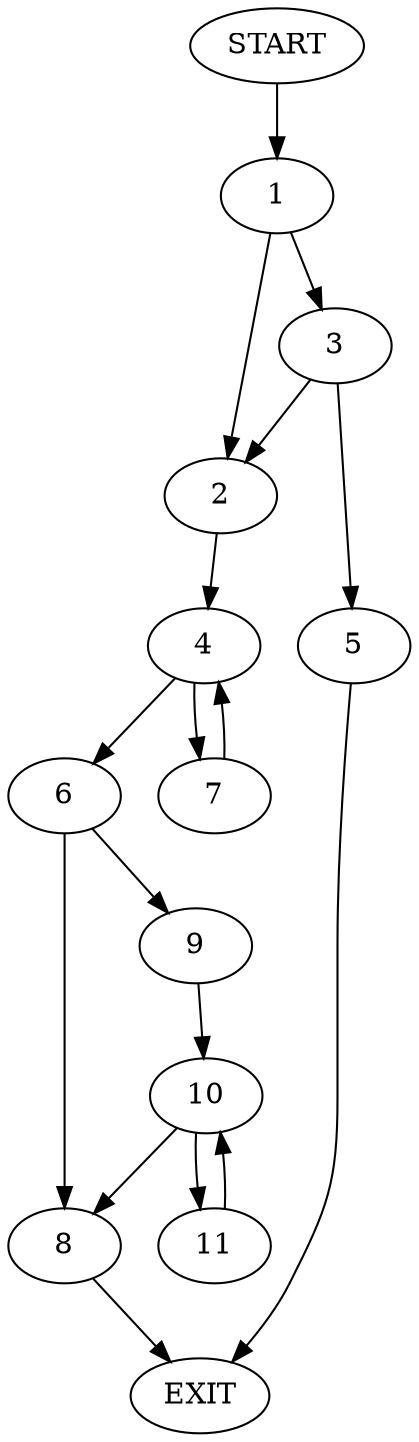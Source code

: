 digraph {
0 [label="START"]
12 [label="EXIT"]
0 -> 1
1 -> 2
1 -> 3
2 -> 4
3 -> 2
3 -> 5
5 -> 12
4 -> 6
4 -> 7
6 -> 8
6 -> 9
7 -> 4
9 -> 10
8 -> 12
10 -> 11
10 -> 8
11 -> 10
}
